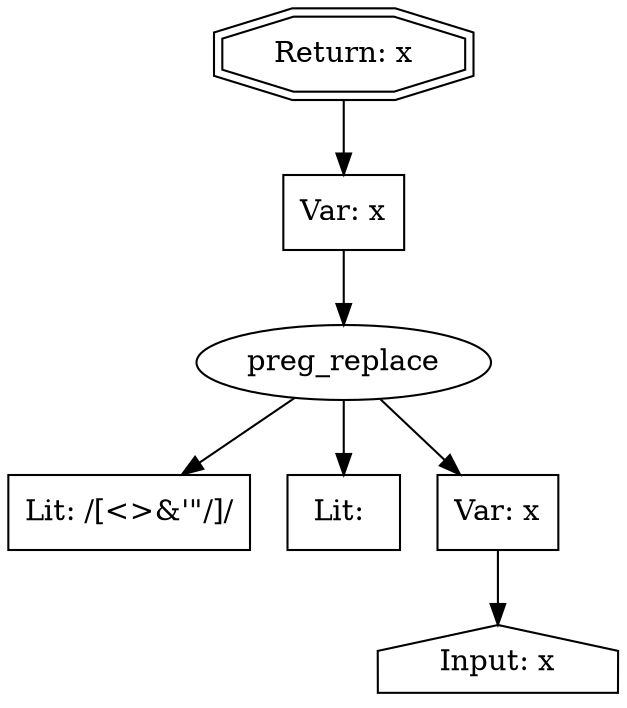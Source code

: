 digraph cfg {
  n1 [shape=doubleoctagon, label="Return: x"];
  n2 [shape=box, label="Var: x"];
  n3 [shape=ellipse, label="preg_replace"];
  n4 [shape=box, label="Lit: /[<>&'\"\/]/"];
  n5 [shape=box, label="Lit: "];
  n6 [shape=box, label="Var: x"];
  n7 [shape=house, label="Input: x"];

  n6 -> n7;
  n3 -> n4;
  n3 -> n5;
  n3 -> n6;
  n2 -> n3;
  n1 -> n2;
}
